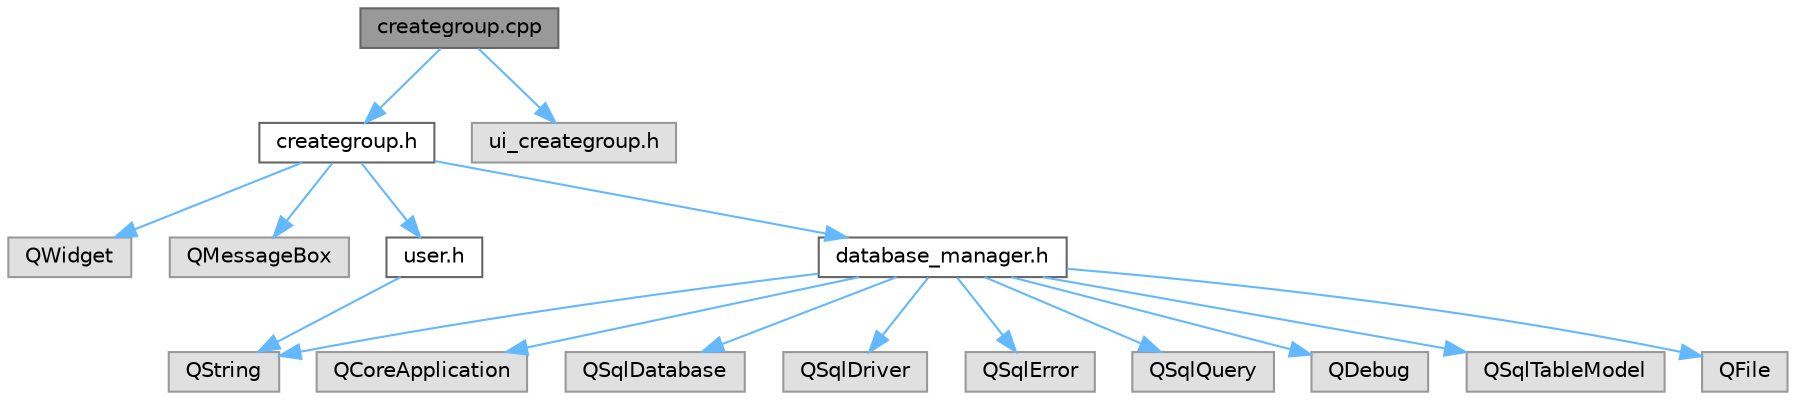 digraph "creategroup.cpp"
{
 // LATEX_PDF_SIZE
  bgcolor="transparent";
  edge [fontname=Helvetica,fontsize=10,labelfontname=Helvetica,labelfontsize=10];
  node [fontname=Helvetica,fontsize=10,shape=box,height=0.2,width=0.4];
  Node1 [id="Node000001",label="creategroup.cpp",height=0.2,width=0.4,color="gray40", fillcolor="grey60", style="filled", fontcolor="black",tooltip=" "];
  Node1 -> Node2 [id="edge17_Node000001_Node000002",color="steelblue1",style="solid",tooltip=" "];
  Node2 [id="Node000002",label="creategroup.h",height=0.2,width=0.4,color="grey40", fillcolor="white", style="filled",URL="$creategroup_8h.html",tooltip=" "];
  Node2 -> Node3 [id="edge18_Node000002_Node000003",color="steelblue1",style="solid",tooltip=" "];
  Node3 [id="Node000003",label="QWidget",height=0.2,width=0.4,color="grey60", fillcolor="#E0E0E0", style="filled",tooltip=" "];
  Node2 -> Node4 [id="edge19_Node000002_Node000004",color="steelblue1",style="solid",tooltip=" "];
  Node4 [id="Node000004",label="QMessageBox",height=0.2,width=0.4,color="grey60", fillcolor="#E0E0E0", style="filled",tooltip=" "];
  Node2 -> Node5 [id="edge20_Node000002_Node000005",color="steelblue1",style="solid",tooltip=" "];
  Node5 [id="Node000005",label="database_manager.h",height=0.2,width=0.4,color="grey40", fillcolor="white", style="filled",URL="$database__manager_8h.html",tooltip=" "];
  Node5 -> Node6 [id="edge21_Node000005_Node000006",color="steelblue1",style="solid",tooltip=" "];
  Node6 [id="Node000006",label="QString",height=0.2,width=0.4,color="grey60", fillcolor="#E0E0E0", style="filled",tooltip=" "];
  Node5 -> Node7 [id="edge22_Node000005_Node000007",color="steelblue1",style="solid",tooltip=" "];
  Node7 [id="Node000007",label="QCoreApplication",height=0.2,width=0.4,color="grey60", fillcolor="#E0E0E0", style="filled",tooltip=" "];
  Node5 -> Node8 [id="edge23_Node000005_Node000008",color="steelblue1",style="solid",tooltip=" "];
  Node8 [id="Node000008",label="QSqlDatabase",height=0.2,width=0.4,color="grey60", fillcolor="#E0E0E0", style="filled",tooltip=" "];
  Node5 -> Node9 [id="edge24_Node000005_Node000009",color="steelblue1",style="solid",tooltip=" "];
  Node9 [id="Node000009",label="QSqlDriver",height=0.2,width=0.4,color="grey60", fillcolor="#E0E0E0", style="filled",tooltip=" "];
  Node5 -> Node10 [id="edge25_Node000005_Node000010",color="steelblue1",style="solid",tooltip=" "];
  Node10 [id="Node000010",label="QSqlError",height=0.2,width=0.4,color="grey60", fillcolor="#E0E0E0", style="filled",tooltip=" "];
  Node5 -> Node11 [id="edge26_Node000005_Node000011",color="steelblue1",style="solid",tooltip=" "];
  Node11 [id="Node000011",label="QSqlQuery",height=0.2,width=0.4,color="grey60", fillcolor="#E0E0E0", style="filled",tooltip=" "];
  Node5 -> Node12 [id="edge27_Node000005_Node000012",color="steelblue1",style="solid",tooltip=" "];
  Node12 [id="Node000012",label="QDebug",height=0.2,width=0.4,color="grey60", fillcolor="#E0E0E0", style="filled",tooltip=" "];
  Node5 -> Node13 [id="edge28_Node000005_Node000013",color="steelblue1",style="solid",tooltip=" "];
  Node13 [id="Node000013",label="QSqlTableModel",height=0.2,width=0.4,color="grey60", fillcolor="#E0E0E0", style="filled",tooltip=" "];
  Node5 -> Node14 [id="edge29_Node000005_Node000014",color="steelblue1",style="solid",tooltip=" "];
  Node14 [id="Node000014",label="QFile",height=0.2,width=0.4,color="grey60", fillcolor="#E0E0E0", style="filled",tooltip=" "];
  Node2 -> Node15 [id="edge30_Node000002_Node000015",color="steelblue1",style="solid",tooltip=" "];
  Node15 [id="Node000015",label="user.h",height=0.2,width=0.4,color="grey40", fillcolor="white", style="filled",URL="$user_8h.html",tooltip=" "];
  Node15 -> Node6 [id="edge31_Node000015_Node000006",color="steelblue1",style="solid",tooltip=" "];
  Node1 -> Node16 [id="edge32_Node000001_Node000016",color="steelblue1",style="solid",tooltip=" "];
  Node16 [id="Node000016",label="ui_creategroup.h",height=0.2,width=0.4,color="grey60", fillcolor="#E0E0E0", style="filled",tooltip=" "];
}

